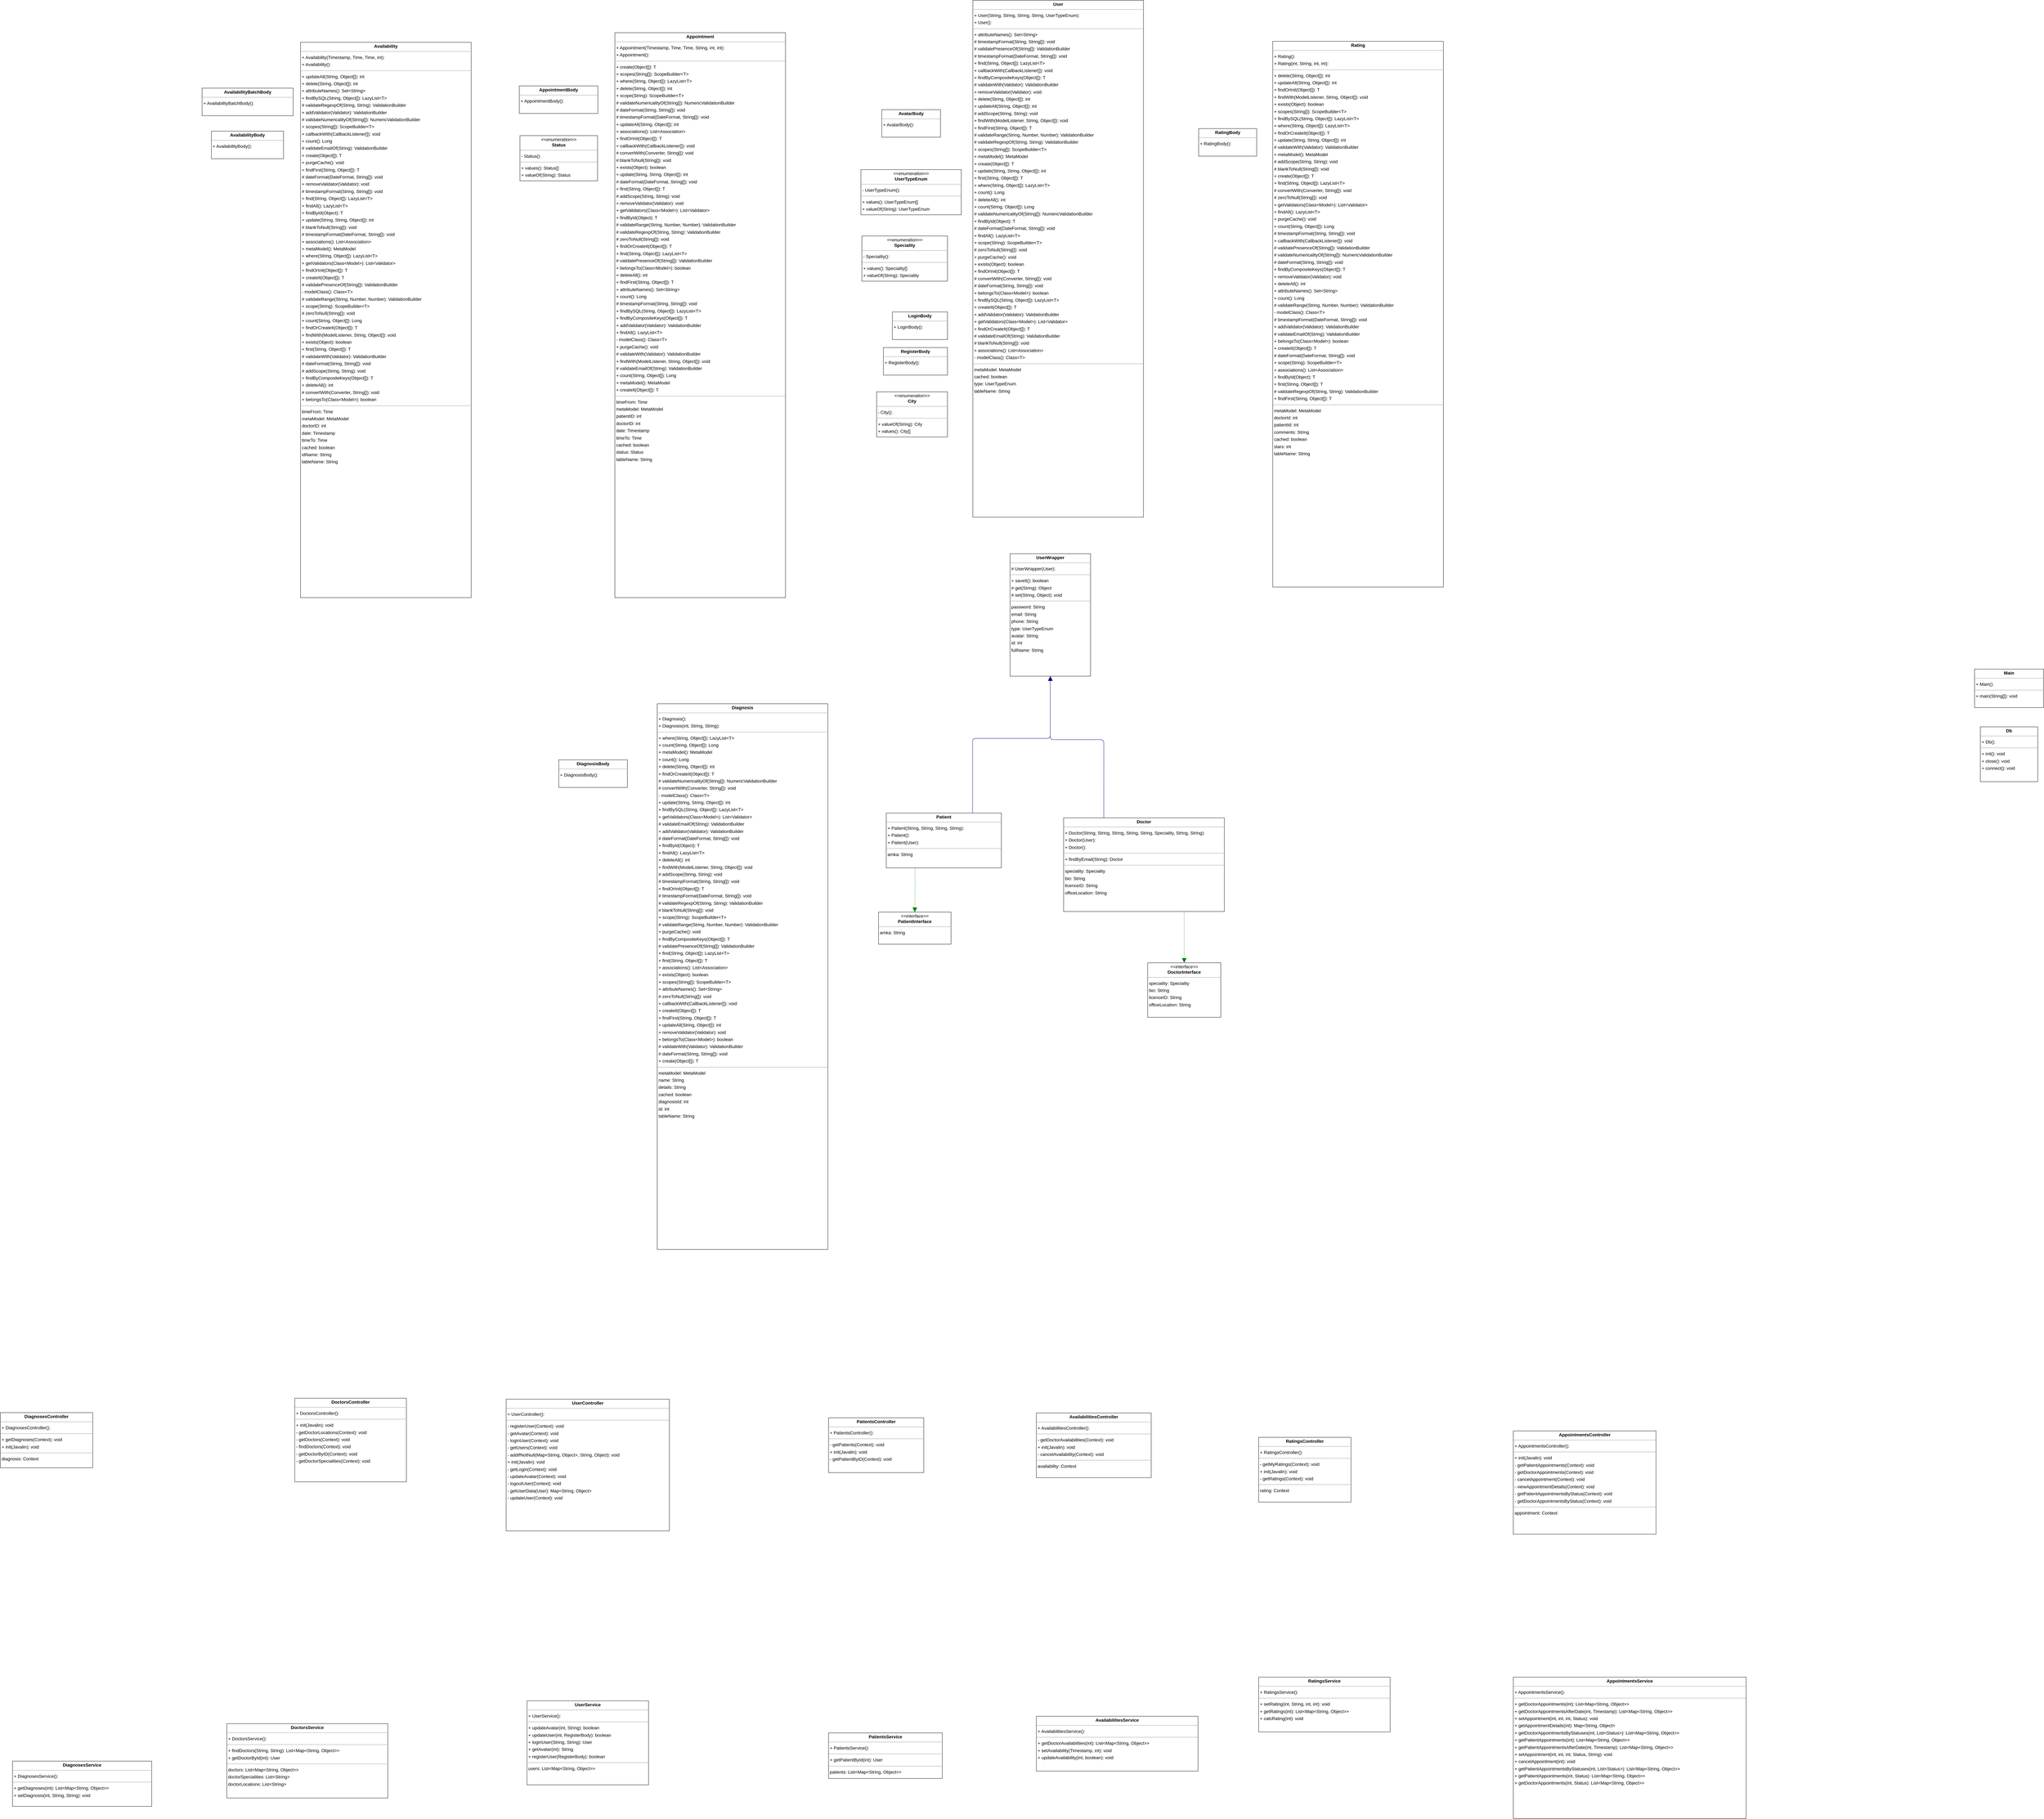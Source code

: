 <mxGraphModel dx="0" dy="0" grid="1" gridSize="10" guides="1" tooltips="1" connect="1" arrows="1" fold="1" page="0" pageScale="1" background="none" math="0" shadow="0">
  <root>
    <mxCell id="0" />
    <mxCell id="1" parent="0" />
    <mxCell id="node7" parent="1" vertex="1" value="&lt;p style=&quot;margin:0px;margin-top:4px;text-align:center;&quot;&gt;&lt;b&gt;Appointment&lt;/b&gt;&lt;/p&gt;&lt;hr size=&quot;1&quot;/&gt;&lt;p style=&quot;margin:0 0 0 4px;line-height:1.6;&quot;&gt;+ Appointment(Timestamp, Time, Time, String, int, int): &lt;br/&gt;+ Appointment(): &lt;/p&gt;&lt;hr size=&quot;1&quot;/&gt;&lt;p style=&quot;margin:0 0 0 4px;line-height:1.6;&quot;&gt;+ create(Object[]): T&lt;br/&gt;+ scopes(String[]): ScopeBuilder&amp;lt;T&amp;gt;&lt;br/&gt;+ where(String, Object[]): LazyList&amp;lt;T&amp;gt;&lt;br/&gt;+ delete(String, Object[]): int&lt;br/&gt;+ scope(String): ScopeBuilder&amp;lt;T&amp;gt;&lt;br/&gt;# validateNumericalityOf(String[]): NumericValidationBuilder&lt;br/&gt;# dateFormat(String, String[]): void&lt;br/&gt;# timestampFormat(DateFormat, String[]): void&lt;br/&gt;+ updateAll(String, Object[]): int&lt;br/&gt;+ associations(): List&amp;lt;Association&amp;gt;&lt;br/&gt;+ findOrInit(Object[]): T&lt;br/&gt;+ callbackWith(CallbackListener[]): void&lt;br/&gt;# convertWith(Converter, String[]): void&lt;br/&gt;# blankToNull(String[]): void&lt;br/&gt;+ exists(Object): boolean&lt;br/&gt;+ update(String, String, Object[]): int&lt;br/&gt;# dateFormat(DateFormat, String[]): void&lt;br/&gt;+ first(String, Object[]): T&lt;br/&gt;# addScope(String, String): void&lt;br/&gt;+ removeValidator(Validator): void&lt;br/&gt;+ getValidators(Class&amp;lt;Model&amp;gt;): List&amp;lt;Validator&amp;gt;&lt;br/&gt;+ findById(Object): T&lt;br/&gt;# validateRange(String, Number, Number): ValidationBuilder&lt;br/&gt;# validateRegexpOf(String, String): ValidationBuilder&lt;br/&gt;# zeroToNull(String[]): void&lt;br/&gt;+ findOrCreateIt(Object[]): T&lt;br/&gt;+ find(String, Object[]): LazyList&amp;lt;T&amp;gt;&lt;br/&gt;# validatePresenceOf(String[]): ValidationBuilder&lt;br/&gt;+ belongsTo(Class&amp;lt;Model&amp;gt;): boolean&lt;br/&gt;+ deleteAll(): int&lt;br/&gt;+ findFirst(String, Object[]): T&lt;br/&gt;+ attributeNames(): Set&amp;lt;String&amp;gt;&lt;br/&gt;+ count(): Long&lt;br/&gt;# timestampFormat(String, String[]): void&lt;br/&gt;+ findBySQL(String, Object[]): LazyList&amp;lt;T&amp;gt;&lt;br/&gt;+ findByCompositeKeys(Object[]): T&lt;br/&gt;+ addValidator(Validator): ValidationBuilder&lt;br/&gt;+ findAll(): LazyList&amp;lt;T&amp;gt;&lt;br/&gt;- modelClass(): Class&amp;lt;T&amp;gt;&lt;br/&gt;+ purgeCache(): void&lt;br/&gt;# validateWith(Validator): ValidationBuilder&lt;br/&gt;+ findWith(ModelListener, String, Object[]): void&lt;br/&gt;# validateEmailOf(String): ValidationBuilder&lt;br/&gt;+ count(String, Object[]): Long&lt;br/&gt;+ metaModel(): MetaModel&lt;br/&gt;+ createIt(Object[]): T&lt;/p&gt;&lt;hr size=&quot;1&quot;/&gt;&lt;p style=&quot;margin:0 0 0 4px;line-height:1.6;&quot;&gt; timeFrom: Time&lt;br/&gt; metaModel: MetaModel&lt;br/&gt; patientID: int&lt;br/&gt; doctorID: int&lt;br/&gt; date: Timestamp&lt;br/&gt; timeTo: Time&lt;br/&gt; cached: boolean&lt;br/&gt; status: Status&lt;br/&gt; tableName: String&lt;/p&gt;" style="verticalAlign=top;align=left;overflow=fill;fontSize=14;fontFamily=Helvetica;html=1;rounded=0;shadow=0;comic=0;labelBackgroundColor=none;strokeWidth=1;">
      <mxGeometry x="-1529" y="1264" width="532" height="1762" as="geometry" />
    </mxCell>
    <mxCell id="node5" parent="1" vertex="1" value="&lt;p style=&quot;margin:0px;margin-top:4px;text-align:center;&quot;&gt;&lt;b&gt;AppointmentBody&lt;/b&gt;&lt;/p&gt;&lt;hr size=&quot;1&quot;/&gt;&lt;p style=&quot;margin:0 0 0 4px;line-height:1.6;&quot;&gt;+ AppointmentBody(): &lt;/p&gt;" style="verticalAlign=top;align=left;overflow=fill;fontSize=14;fontFamily=Helvetica;html=1;rounded=0;shadow=0;comic=0;labelBackgroundColor=none;strokeWidth=1;">
      <mxGeometry x="-1827" y="1430" width="245" height="86" as="geometry" />
    </mxCell>
    <mxCell id="node15" parent="1" vertex="1" value="&lt;p style=&quot;margin:0px;margin-top:4px;text-align:center;&quot;&gt;&lt;b&gt;AppointmentsController&lt;/b&gt;&lt;/p&gt;&lt;hr size=&quot;1&quot;/&gt;&lt;p style=&quot;margin:0 0 0 4px;line-height:1.6;&quot;&gt;+ AppointmentsController(): &lt;/p&gt;&lt;hr size=&quot;1&quot;/&gt;&lt;p style=&quot;margin:0 0 0 4px;line-height:1.6;&quot;&gt;+ init(Javalin): void&lt;br/&gt;- getPatientAppointments(Context): void&lt;br/&gt;- getDoctorAppointments(Context): void&lt;br/&gt;- cancelAppointment(Context): void&lt;br/&gt;- viewAppointmentDetails(Context): void&lt;br/&gt;- getPatientAppointmentsByStatus(Context): void&lt;br/&gt;- getDoctorAppointmentsByStatus(Context): void&lt;/p&gt;&lt;hr size=&quot;1&quot;/&gt;&lt;p style=&quot;margin:0 0 0 4px;line-height:1.6;&quot;&gt; appointment: Context&lt;/p&gt;" style="verticalAlign=top;align=left;overflow=fill;fontSize=14;fontFamily=Helvetica;html=1;rounded=0;shadow=0;comic=0;labelBackgroundColor=none;strokeWidth=1;">
      <mxGeometry x="1272" y="5625" width="445" height="322" as="geometry" />
    </mxCell>
    <mxCell id="node3" parent="1" vertex="1" value="&lt;p style=&quot;margin:0px;margin-top:4px;text-align:center;&quot;&gt;&lt;b&gt;AppointmentsService&lt;/b&gt;&lt;/p&gt;&lt;hr size=&quot;1&quot;/&gt;&lt;p style=&quot;margin:0 0 0 4px;line-height:1.6;&quot;&gt;+ AppointmentsService(): &lt;/p&gt;&lt;hr size=&quot;1&quot;/&gt;&lt;p style=&quot;margin:0 0 0 4px;line-height:1.6;&quot;&gt;+ getDoctorAppointments(int): List&amp;lt;Map&amp;lt;String, Object&amp;gt;&amp;gt;&lt;br/&gt;+ getDoctorAppointmentsAfterDate(int, Timestamp): List&amp;lt;Map&amp;lt;String, Object&amp;gt;&amp;gt;&lt;br/&gt;+ setAppointment(int, int, int, Status): void&lt;br/&gt;+ getAppointmentDetails(int): Map&amp;lt;String, Object&amp;gt;&lt;br/&gt;+ getDoctorAppointmentsByStatuses(int, List&amp;lt;Status&amp;gt;): List&amp;lt;Map&amp;lt;String, Object&amp;gt;&amp;gt;&lt;br/&gt;+ getPatientAppointments(int): List&amp;lt;Map&amp;lt;String, Object&amp;gt;&amp;gt;&lt;br/&gt;+ getPatientAppointmentsAfterDate(int, Timestamp): List&amp;lt;Map&amp;lt;String, Object&amp;gt;&amp;gt;&lt;br/&gt;+ setAppointment(int, int, int, Status, String): void&lt;br/&gt;+ cancelAppointment(int): void&lt;br/&gt;+ getPatientAppointmentsByStatuses(int, List&amp;lt;Status&amp;gt;): List&amp;lt;Map&amp;lt;String, Object&amp;gt;&amp;gt;&lt;br/&gt;+ getPatientAppointments(int, Status): List&amp;lt;Map&amp;lt;String, Object&amp;gt;&amp;gt;&lt;br/&gt;+ getDoctorAppointments(int, Status): List&amp;lt;Map&amp;lt;String, Object&amp;gt;&amp;gt;&lt;/p&gt;" style="verticalAlign=top;align=left;overflow=fill;fontSize=14;fontFamily=Helvetica;html=1;rounded=0;shadow=0;comic=0;labelBackgroundColor=none;strokeWidth=1;">
      <mxGeometry x="1272" y="6393" width="726" height="441" as="geometry" />
    </mxCell>
    <mxCell id="node14" parent="1" vertex="1" value="&lt;p style=&quot;margin:0px;margin-top:4px;text-align:center;&quot;&gt;&lt;b&gt;AvailabilitiesController&lt;/b&gt;&lt;/p&gt;&lt;hr size=&quot;1&quot;/&gt;&lt;p style=&quot;margin:0 0 0 4px;line-height:1.6;&quot;&gt;+ AvailabilitiesController(): &lt;/p&gt;&lt;hr size=&quot;1&quot;/&gt;&lt;p style=&quot;margin:0 0 0 4px;line-height:1.6;&quot;&gt;- getDoctorAvailabilities(Context): void&lt;br/&gt;+ init(Javalin): void&lt;br/&gt;- cancelAvailability(Context): void&lt;/p&gt;&lt;hr size=&quot;1&quot;/&gt;&lt;p style=&quot;margin:0 0 0 4px;line-height:1.6;&quot;&gt; availability: Context&lt;/p&gt;" style="verticalAlign=top;align=left;overflow=fill;fontSize=14;fontFamily=Helvetica;html=1;rounded=0;shadow=0;comic=0;labelBackgroundColor=none;strokeWidth=1;">
      <mxGeometry x="-215" y="5569" width="358" height="202" as="geometry" />
    </mxCell>
    <mxCell id="node10" parent="1" vertex="1" value="&lt;p style=&quot;margin:0px;margin-top:4px;text-align:center;&quot;&gt;&lt;b&gt;AvailabilitiesService&lt;/b&gt;&lt;/p&gt;&lt;hr size=&quot;1&quot;/&gt;&lt;p style=&quot;margin:0 0 0 4px;line-height:1.6;&quot;&gt;+ AvailabilitiesService(): &lt;/p&gt;&lt;hr size=&quot;1&quot;/&gt;&lt;p style=&quot;margin:0 0 0 4px;line-height:1.6;&quot;&gt;+ getDoctorAvailabilities(int): List&amp;lt;Map&amp;lt;String, Object&amp;gt;&amp;gt;&lt;br/&gt;+ setAvailability(Timestamp, int): void&lt;br/&gt;+ updateAvailability(int, boolean): void&lt;/p&gt;" style="verticalAlign=top;align=left;overflow=fill;fontSize=14;fontFamily=Helvetica;html=1;rounded=0;shadow=0;comic=0;labelBackgroundColor=none;strokeWidth=1;">
      <mxGeometry x="-215" y="6515" width="504" height="171" as="geometry" />
    </mxCell>
    <mxCell id="node21" parent="1" vertex="1" value="&lt;p style=&quot;margin:0px;margin-top:4px;text-align:center;&quot;&gt;&lt;b&gt;Availability&lt;/b&gt;&lt;/p&gt;&lt;hr size=&quot;1&quot;/&gt;&lt;p style=&quot;margin:0 0 0 4px;line-height:1.6;&quot;&gt;+ Availability(Timestamp, Time, Time, int): &lt;br/&gt;+ Availability(): &lt;/p&gt;&lt;hr size=&quot;1&quot;/&gt;&lt;p style=&quot;margin:0 0 0 4px;line-height:1.6;&quot;&gt;+ updateAll(String, Object[]): int&lt;br/&gt;+ delete(String, Object[]): int&lt;br/&gt;+ attributeNames(): Set&amp;lt;String&amp;gt;&lt;br/&gt;+ findBySQL(String, Object[]): LazyList&amp;lt;T&amp;gt;&lt;br/&gt;# validateRegexpOf(String, String): ValidationBuilder&lt;br/&gt;+ addValidator(Validator): ValidationBuilder&lt;br/&gt;# validateNumericalityOf(String[]): NumericValidationBuilder&lt;br/&gt;+ scopes(String[]): ScopeBuilder&amp;lt;T&amp;gt;&lt;br/&gt;+ callbackWith(CallbackListener[]): void&lt;br/&gt;+ count(): Long&lt;br/&gt;# validateEmailOf(String): ValidationBuilder&lt;br/&gt;+ create(Object[]): T&lt;br/&gt;+ purgeCache(): void&lt;br/&gt;+ findFirst(String, Object[]): T&lt;br/&gt;# dateFormat(DateFormat, String[]): void&lt;br/&gt;+ removeValidator(Validator): void&lt;br/&gt;# timestampFormat(String, String[]): void&lt;br/&gt;+ find(String, Object[]): LazyList&amp;lt;T&amp;gt;&lt;br/&gt;+ findAll(): LazyList&amp;lt;T&amp;gt;&lt;br/&gt;+ findById(Object): T&lt;br/&gt;+ update(String, String, Object[]): int&lt;br/&gt;# blankToNull(String[]): void&lt;br/&gt;# timestampFormat(DateFormat, String[]): void&lt;br/&gt;+ associations(): List&amp;lt;Association&amp;gt;&lt;br/&gt;+ metaModel(): MetaModel&lt;br/&gt;+ where(String, Object[]): LazyList&amp;lt;T&amp;gt;&lt;br/&gt;+ getValidators(Class&amp;lt;Model&amp;gt;): List&amp;lt;Validator&amp;gt;&lt;br/&gt;+ findOrInit(Object[]): T&lt;br/&gt;+ createIt(Object[]): T&lt;br/&gt;# validatePresenceOf(String[]): ValidationBuilder&lt;br/&gt;- modelClass(): Class&amp;lt;T&amp;gt;&lt;br/&gt;# validateRange(String, Number, Number): ValidationBuilder&lt;br/&gt;+ scope(String): ScopeBuilder&amp;lt;T&amp;gt;&lt;br/&gt;# zeroToNull(String[]): void&lt;br/&gt;+ count(String, Object[]): Long&lt;br/&gt;+ findOrCreateIt(Object[]): T&lt;br/&gt;+ findWith(ModelListener, String, Object[]): void&lt;br/&gt;+ exists(Object): boolean&lt;br/&gt;+ first(String, Object[]): T&lt;br/&gt;# validateWith(Validator): ValidationBuilder&lt;br/&gt;# dateFormat(String, String[]): void&lt;br/&gt;# addScope(String, String): void&lt;br/&gt;+ findByCompositeKeys(Object[]): T&lt;br/&gt;+ deleteAll(): int&lt;br/&gt;# convertWith(Converter, String[]): void&lt;br/&gt;+ belongsTo(Class&amp;lt;Model&amp;gt;): boolean&lt;/p&gt;&lt;hr size=&quot;1&quot;/&gt;&lt;p style=&quot;margin:0 0 0 4px;line-height:1.6;&quot;&gt; timeFrom: Time&lt;br/&gt; metaModel: MetaModel&lt;br/&gt; doctorID: int&lt;br/&gt; date: Timestamp&lt;br/&gt; timeTo: Time&lt;br/&gt; cached: boolean&lt;br/&gt; idName: String&lt;br/&gt; tableName: String&lt;/p&gt;" style="verticalAlign=top;align=left;overflow=fill;fontSize=14;fontFamily=Helvetica;html=1;rounded=0;shadow=0;comic=0;labelBackgroundColor=none;strokeWidth=1;">
      <mxGeometry x="-2509" y="1294" width="532" height="1732" as="geometry" />
    </mxCell>
    <mxCell id="node27" parent="1" vertex="1" value="&lt;p style=&quot;margin:0px;margin-top:4px;text-align:center;&quot;&gt;&lt;b&gt;AvailabilityBatchBody&lt;/b&gt;&lt;/p&gt;&lt;hr size=&quot;1&quot;/&gt;&lt;p style=&quot;margin:0 0 0 4px;line-height:1.6;&quot;&gt;+ AvailabilityBatchBody(): &lt;/p&gt;" style="verticalAlign=top;align=left;overflow=fill;fontSize=14;fontFamily=Helvetica;html=1;rounded=0;shadow=0;comic=0;labelBackgroundColor=none;strokeWidth=1;">
      <mxGeometry x="-2816" y="1437" width="284" height="86" as="geometry" />
    </mxCell>
    <mxCell id="node35" parent="1" vertex="1" value="&lt;p style=&quot;margin:0px;margin-top:4px;text-align:center;&quot;&gt;&lt;b&gt;AvailabilityBody&lt;/b&gt;&lt;/p&gt;&lt;hr size=&quot;1&quot;/&gt;&lt;p style=&quot;margin:0 0 0 4px;line-height:1.6;&quot;&gt;+ AvailabilityBody(): &lt;/p&gt;" style="verticalAlign=top;align=left;overflow=fill;fontSize=14;fontFamily=Helvetica;html=1;rounded=0;shadow=0;comic=0;labelBackgroundColor=none;strokeWidth=1;">
      <mxGeometry x="-2787" y="1571" width="225" height="86" as="geometry" />
    </mxCell>
    <mxCell id="node13" parent="1" vertex="1" value="&lt;p style=&quot;margin:0px;margin-top:4px;text-align:center;&quot;&gt;&lt;b&gt;AvatarBody&lt;/b&gt;&lt;/p&gt;&lt;hr size=&quot;1&quot;/&gt;&lt;p style=&quot;margin:0 0 0 4px;line-height:1.6;&quot;&gt;+ AvatarBody(): &lt;/p&gt;" style="verticalAlign=top;align=left;overflow=fill;fontSize=14;fontFamily=Helvetica;html=1;rounded=0;shadow=0;comic=0;labelBackgroundColor=none;strokeWidth=1;">
      <mxGeometry x="-697" y="1504" width="183" height="86" as="geometry" />
    </mxCell>
    <mxCell id="node26" parent="1" vertex="1" value="&lt;p style=&quot;margin:0px;margin-top:4px;text-align:center;&quot;&gt;&lt;i&gt;&amp;lt;&amp;lt;enumeration&amp;gt;&amp;gt;&lt;/i&gt;&lt;br/&gt;&lt;b&gt;City&lt;/b&gt;&lt;/p&gt;&lt;hr size=&quot;1&quot;/&gt;&lt;p style=&quot;margin:0 0 0 4px;line-height:1.6;&quot;&gt;- City(): &lt;/p&gt;&lt;hr size=&quot;1&quot;/&gt;&lt;p style=&quot;margin:0 0 0 4px;line-height:1.6;&quot;&gt;+ valueOf(String): City&lt;br/&gt;+ values(): City[]&lt;/p&gt;" style="verticalAlign=top;align=left;overflow=fill;fontSize=14;fontFamily=Helvetica;html=1;rounded=0;shadow=0;comic=0;labelBackgroundColor=none;strokeWidth=1;">
      <mxGeometry x="-713" y="2384" width="221" height="141" as="geometry" />
    </mxCell>
    <mxCell id="node1" parent="1" vertex="1" value="&lt;p style=&quot;margin:0px;margin-top:4px;text-align:center;&quot;&gt;&lt;b&gt;Db&lt;/b&gt;&lt;/p&gt;&lt;hr size=&quot;1&quot;/&gt;&lt;p style=&quot;margin:0 0 0 4px;line-height:1.6;&quot;&gt;+ Db(): &lt;/p&gt;&lt;hr size=&quot;1&quot;/&gt;&lt;p style=&quot;margin:0 0 0 4px;line-height:1.6;&quot;&gt;+ init(): void&lt;br/&gt;+ close(): void&lt;br/&gt;+ connect(): void&lt;/p&gt;" style="verticalAlign=top;align=left;overflow=fill;fontSize=14;fontFamily=Helvetica;html=1;rounded=0;shadow=0;comic=0;labelBackgroundColor=none;strokeWidth=1;">
      <mxGeometry x="2728" y="3429" width="179" height="171" as="geometry" />
    </mxCell>
    <mxCell id="node29" parent="1" vertex="1" value="&lt;p style=&quot;margin:0px;margin-top:4px;text-align:center;&quot;&gt;&lt;b&gt;DiagnosesController&lt;/b&gt;&lt;/p&gt;&lt;hr size=&quot;1&quot;/&gt;&lt;p style=&quot;margin:0 0 0 4px;line-height:1.6;&quot;&gt;+ DiagnosesController(): &lt;/p&gt;&lt;hr size=&quot;1&quot;/&gt;&lt;p style=&quot;margin:0 0 0 4px;line-height:1.6;&quot;&gt;+ getDiagnoses(Context): void&lt;br/&gt;+ init(Javalin): void&lt;/p&gt;&lt;hr size=&quot;1&quot;/&gt;&lt;p style=&quot;margin:0 0 0 4px;line-height:1.6;&quot;&gt; diagnosis: Context&lt;/p&gt;" style="verticalAlign=top;align=left;overflow=fill;fontSize=14;fontFamily=Helvetica;html=1;rounded=0;shadow=0;comic=0;labelBackgroundColor=none;strokeWidth=1;">
      <mxGeometry x="-3445" y="5568" width="288" height="172" as="geometry" />
    </mxCell>
    <mxCell id="node24" parent="1" vertex="1" value="&lt;p style=&quot;margin:0px;margin-top:4px;text-align:center;&quot;&gt;&lt;b&gt;DiagnosesService&lt;/b&gt;&lt;/p&gt;&lt;hr size=&quot;1&quot;/&gt;&lt;p style=&quot;margin:0 0 0 4px;line-height:1.6;&quot;&gt;+ DiagnosesService(): &lt;/p&gt;&lt;hr size=&quot;1&quot;/&gt;&lt;p style=&quot;margin:0 0 0 4px;line-height:1.6;&quot;&gt;+ getDiagnoses(int): List&amp;lt;Map&amp;lt;String, Object&amp;gt;&amp;gt;&lt;br/&gt;+ setDiagnosis(int, String, String): void&lt;/p&gt;" style="verticalAlign=top;align=left;overflow=fill;fontSize=14;fontFamily=Helvetica;html=1;rounded=0;shadow=0;comic=0;labelBackgroundColor=none;strokeWidth=1;">
      <mxGeometry x="-3407" y="6655" width="434" height="141" as="geometry" />
    </mxCell>
    <mxCell id="node0" parent="1" vertex="1" value="&lt;p style=&quot;margin:0px;margin-top:4px;text-align:center;&quot;&gt;&lt;b&gt;Diagnosis&lt;/b&gt;&lt;/p&gt;&lt;hr size=&quot;1&quot;/&gt;&lt;p style=&quot;margin:0 0 0 4px;line-height:1.6;&quot;&gt;+ Diagnosis(): &lt;br/&gt;+ Diagnosis(int, String, String): &lt;/p&gt;&lt;hr size=&quot;1&quot;/&gt;&lt;p style=&quot;margin:0 0 0 4px;line-height:1.6;&quot;&gt;+ where(String, Object[]): LazyList&amp;lt;T&amp;gt;&lt;br/&gt;+ count(String, Object[]): Long&lt;br/&gt;+ metaModel(): MetaModel&lt;br/&gt;+ count(): Long&lt;br/&gt;+ delete(String, Object[]): int&lt;br/&gt;+ findOrCreateIt(Object[]): T&lt;br/&gt;# validateNumericalityOf(String[]): NumericValidationBuilder&lt;br/&gt;# convertWith(Converter, String[]): void&lt;br/&gt;- modelClass(): Class&amp;lt;T&amp;gt;&lt;br/&gt;+ update(String, String, Object[]): int&lt;br/&gt;+ findBySQL(String, Object[]): LazyList&amp;lt;T&amp;gt;&lt;br/&gt;+ getValidators(Class&amp;lt;Model&amp;gt;): List&amp;lt;Validator&amp;gt;&lt;br/&gt;# validateEmailOf(String): ValidationBuilder&lt;br/&gt;+ addValidator(Validator): ValidationBuilder&lt;br/&gt;# dateFormat(DateFormat, String[]): void&lt;br/&gt;+ findById(Object): T&lt;br/&gt;+ findAll(): LazyList&amp;lt;T&amp;gt;&lt;br/&gt;+ deleteAll(): int&lt;br/&gt;+ findWith(ModelListener, String, Object[]): void&lt;br/&gt;# addScope(String, String): void&lt;br/&gt;# timestampFormat(String, String[]): void&lt;br/&gt;+ findOrInit(Object[]): T&lt;br/&gt;# timestampFormat(DateFormat, String[]): void&lt;br/&gt;# validateRegexpOf(String, String): ValidationBuilder&lt;br/&gt;# blankToNull(String[]): void&lt;br/&gt;+ scope(String): ScopeBuilder&amp;lt;T&amp;gt;&lt;br/&gt;# validateRange(String, Number, Number): ValidationBuilder&lt;br/&gt;+ purgeCache(): void&lt;br/&gt;+ findByCompositeKeys(Object[]): T&lt;br/&gt;# validatePresenceOf(String[]): ValidationBuilder&lt;br/&gt;+ find(String, Object[]): LazyList&amp;lt;T&amp;gt;&lt;br/&gt;+ first(String, Object[]): T&lt;br/&gt;+ associations(): List&amp;lt;Association&amp;gt;&lt;br/&gt;+ exists(Object): boolean&lt;br/&gt;+ scopes(String[]): ScopeBuilder&amp;lt;T&amp;gt;&lt;br/&gt;+ attributeNames(): Set&amp;lt;String&amp;gt;&lt;br/&gt;# zeroToNull(String[]): void&lt;br/&gt;+ callbackWith(CallbackListener[]): void&lt;br/&gt;+ createIt(Object[]): T&lt;br/&gt;+ findFirst(String, Object[]): T&lt;br/&gt;+ updateAll(String, Object[]): int&lt;br/&gt;+ removeValidator(Validator): void&lt;br/&gt;+ belongsTo(Class&amp;lt;Model&amp;gt;): boolean&lt;br/&gt;# validateWith(Validator): ValidationBuilder&lt;br/&gt;# dateFormat(String, String[]): void&lt;br/&gt;+ create(Object[]): T&lt;/p&gt;&lt;hr size=&quot;1&quot;/&gt;&lt;p style=&quot;margin:0 0 0 4px;line-height:1.6;&quot;&gt; metaModel: MetaModel&lt;br/&gt; name: String&lt;br/&gt; details: String&lt;br/&gt; cached: boolean&lt;br/&gt; diagnosisId: int&lt;br/&gt; id: int&lt;br/&gt; tableName: String&lt;/p&gt;" style="verticalAlign=top;align=left;overflow=fill;fontSize=14;fontFamily=Helvetica;html=1;rounded=0;shadow=0;comic=0;labelBackgroundColor=none;strokeWidth=1;">
      <mxGeometry x="-1397" y="3357" width="532" height="1702" as="geometry" />
    </mxCell>
    <mxCell id="node12" parent="1" vertex="1" value="&lt;p style=&quot;margin:0px;margin-top:4px;text-align:center;&quot;&gt;&lt;b&gt;DiagnosisBody&lt;/b&gt;&lt;/p&gt;&lt;hr size=&quot;1&quot;/&gt;&lt;p style=&quot;margin:0 0 0 4px;line-height:1.6;&quot;&gt;+ DiagnosisBody(): &lt;/p&gt;" style="verticalAlign=top;align=left;overflow=fill;fontSize=14;fontFamily=Helvetica;html=1;rounded=0;shadow=0;comic=0;labelBackgroundColor=none;strokeWidth=1;">
      <mxGeometry x="-1704" y="3532" width="214" height="86" as="geometry" />
    </mxCell>
    <mxCell id="node8" parent="1" vertex="1" value="&lt;p style=&quot;margin:0px;margin-top:4px;text-align:center;&quot;&gt;&lt;b&gt;Doctor&lt;/b&gt;&lt;/p&gt;&lt;hr size=&quot;1&quot;/&gt;&lt;p style=&quot;margin:0 0 0 4px;line-height:1.6;&quot;&gt;+ Doctor(String, String, String, String, String, Speciality, String, String): &lt;br/&gt;+ Doctor(User): &lt;br/&gt;+ Doctor(): &lt;/p&gt;&lt;hr size=&quot;1&quot;/&gt;&lt;p style=&quot;margin:0 0 0 4px;line-height:1.6;&quot;&gt;+ findByEmail(String): Doctor&lt;/p&gt;&lt;hr size=&quot;1&quot;/&gt;&lt;p style=&quot;margin:0 0 0 4px;line-height:1.6;&quot;&gt; speciality: Speciality&lt;br/&gt; bio: String&lt;br/&gt; licenceID: String&lt;br/&gt; officeLocation: String&lt;/p&gt;" style="verticalAlign=top;align=left;overflow=fill;fontSize=14;fontFamily=Helvetica;html=1;rounded=0;shadow=0;comic=0;labelBackgroundColor=none;strokeWidth=1;">
      <mxGeometry x="-130" y="3713" width="501" height="292" as="geometry" />
    </mxCell>
    <mxCell id="node6" parent="1" vertex="1" value="&lt;p style=&quot;margin:0px;margin-top:4px;text-align:center;&quot;&gt;&lt;i&gt;&amp;lt;&amp;lt;interface&amp;gt;&amp;gt;&lt;/i&gt;&lt;br/&gt;&lt;b&gt;DoctorInterface&lt;/b&gt;&lt;/p&gt;&lt;hr size=&quot;1&quot;/&gt;&lt;p style=&quot;margin:0 0 0 4px;line-height:1.6;&quot;&gt; speciality: Speciality&lt;br/&gt; bio: String&lt;br/&gt; licenceID: String&lt;br/&gt; officeLocation: String&lt;/p&gt;" style="verticalAlign=top;align=left;overflow=fill;fontSize=14;fontFamily=Helvetica;html=1;rounded=0;shadow=0;comic=0;labelBackgroundColor=none;strokeWidth=1;">
      <mxGeometry x="132" y="4165" width="228" height="170" as="geometry" />
    </mxCell>
    <mxCell id="node37" parent="1" vertex="1" value="&lt;p style=&quot;margin:0px;margin-top:4px;text-align:center;&quot;&gt;&lt;b&gt;DoctorsController&lt;/b&gt;&lt;/p&gt;&lt;hr size=&quot;1&quot;/&gt;&lt;p style=&quot;margin:0 0 0 4px;line-height:1.6;&quot;&gt;+ DoctorsController(): &lt;/p&gt;&lt;hr size=&quot;1&quot;/&gt;&lt;p style=&quot;margin:0 0 0 4px;line-height:1.6;&quot;&gt;+ init(Javalin): void&lt;br/&gt;- getDoctorLocations(Context): void&lt;br/&gt;- getDoctors(Context): void&lt;br/&gt;- findDoctors(Context): void&lt;br/&gt;- getDoctorByID(Context): void&lt;br/&gt;- getDoctorSpecialities(Context): void&lt;/p&gt;" style="verticalAlign=top;align=left;overflow=fill;fontSize=14;fontFamily=Helvetica;html=1;rounded=0;shadow=0;comic=0;labelBackgroundColor=none;strokeWidth=1;">
      <mxGeometry x="-2527" y="5523" width="348" height="261" as="geometry" />
    </mxCell>
    <mxCell id="node32" parent="1" vertex="1" value="&lt;p style=&quot;margin:0px;margin-top:4px;text-align:center;&quot;&gt;&lt;b&gt;DoctorsService&lt;/b&gt;&lt;/p&gt;&lt;hr size=&quot;1&quot;/&gt;&lt;p style=&quot;margin:0 0 0 4px;line-height:1.6;&quot;&gt;+ DoctorsService(): &lt;/p&gt;&lt;hr size=&quot;1&quot;/&gt;&lt;p style=&quot;margin:0 0 0 4px;line-height:1.6;&quot;&gt;+ findDoctors(String, String): List&amp;lt;Map&amp;lt;String, Object&amp;gt;&amp;gt;&lt;br/&gt;+ getDoctorById(int): User&lt;/p&gt;&lt;hr size=&quot;1&quot;/&gt;&lt;p style=&quot;margin:0 0 0 4px;line-height:1.6;&quot;&gt; doctors: List&amp;lt;Map&amp;lt;String, Object&amp;gt;&amp;gt;&lt;br/&gt; doctorSpecialities: List&amp;lt;String&amp;gt;&lt;br/&gt; doctorLocations: List&amp;lt;String&amp;gt;&lt;/p&gt;" style="verticalAlign=top;align=left;overflow=fill;fontSize=14;fontFamily=Helvetica;html=1;rounded=0;shadow=0;comic=0;labelBackgroundColor=none;strokeWidth=1;">
      <mxGeometry x="-2739" y="6538" width="502" height="232" as="geometry" />
    </mxCell>
    <mxCell id="node25" parent="1" vertex="1" value="&lt;p style=&quot;margin:0px;margin-top:4px;text-align:center;&quot;&gt;&lt;b&gt;LoginBody&lt;/b&gt;&lt;/p&gt;&lt;hr size=&quot;1&quot;/&gt;&lt;p style=&quot;margin:0 0 0 4px;line-height:1.6;&quot;&gt;+ LoginBody(): &lt;/p&gt;" style="verticalAlign=top;align=left;overflow=fill;fontSize=14;fontFamily=Helvetica;html=1;rounded=0;shadow=0;comic=0;labelBackgroundColor=none;strokeWidth=1;">
      <mxGeometry x="-664" y="2135" width="172" height="86" as="geometry" />
    </mxCell>
    <mxCell id="node9" parent="1" vertex="1" value="&lt;p style=&quot;margin:0px;margin-top:4px;text-align:center;&quot;&gt;&lt;b&gt;Main&lt;/b&gt;&lt;/p&gt;&lt;hr size=&quot;1&quot;/&gt;&lt;p style=&quot;margin:0 0 0 4px;line-height:1.6;&quot;&gt;+ Main(): &lt;/p&gt;&lt;hr size=&quot;1&quot;/&gt;&lt;p style=&quot;margin:0 0 0 4px;line-height:1.6;&quot;&gt;+ main(String[]): void&lt;/p&gt;" style="verticalAlign=top;align=left;overflow=fill;fontSize=14;fontFamily=Helvetica;html=1;rounded=0;shadow=0;comic=0;labelBackgroundColor=none;strokeWidth=1;">
      <mxGeometry x="2710" y="3249" width="215" height="120" as="geometry" />
    </mxCell>
    <mxCell id="node18" parent="1" vertex="1" value="&lt;p style=&quot;margin:0px;margin-top:4px;text-align:center;&quot;&gt;&lt;b&gt;Patient&lt;/b&gt;&lt;/p&gt;&lt;hr size=&quot;1&quot;/&gt;&lt;p style=&quot;margin:0 0 0 4px;line-height:1.6;&quot;&gt;+ Patient(String, String, String, String): &lt;br/&gt;+ Patient(): &lt;br/&gt;+ Patient(User): &lt;/p&gt;&lt;hr size=&quot;1&quot;/&gt;&lt;p style=&quot;margin:0 0 0 4px;line-height:1.6;&quot;&gt; amka: String&lt;/p&gt;" style="verticalAlign=top;align=left;overflow=fill;fontSize=14;fontFamily=Helvetica;html=1;rounded=0;shadow=0;comic=0;labelBackgroundColor=none;strokeWidth=1;">
      <mxGeometry x="-683" y="3698" width="359" height="171" as="geometry" />
    </mxCell>
    <mxCell id="node30" parent="1" vertex="1" value="&lt;p style=&quot;margin:0px;margin-top:4px;text-align:center;&quot;&gt;&lt;i&gt;&amp;lt;&amp;lt;interface&amp;gt;&amp;gt;&lt;/i&gt;&lt;br/&gt;&lt;b&gt;PatientInterface&lt;/b&gt;&lt;/p&gt;&lt;hr size=&quot;1&quot;/&gt;&lt;p style=&quot;margin:0 0 0 4px;line-height:1.6;&quot;&gt; amka: String&lt;/p&gt;" style="verticalAlign=top;align=left;overflow=fill;fontSize=14;fontFamily=Helvetica;html=1;rounded=0;shadow=0;comic=0;labelBackgroundColor=none;strokeWidth=1;">
      <mxGeometry x="-707" y="4007" width="226" height="100" as="geometry" />
    </mxCell>
    <mxCell id="node4" parent="1" vertex="1" value="&lt;p style=&quot;margin:0px;margin-top:4px;text-align:center;&quot;&gt;&lt;b&gt;PatientsController&lt;/b&gt;&lt;/p&gt;&lt;hr size=&quot;1&quot;/&gt;&lt;p style=&quot;margin:0 0 0 4px;line-height:1.6;&quot;&gt;+ PatientsController(): &lt;/p&gt;&lt;hr size=&quot;1&quot;/&gt;&lt;p style=&quot;margin:0 0 0 4px;line-height:1.6;&quot;&gt;- getPatients(Context): void&lt;br/&gt;+ init(Javalin): void&lt;br/&gt;- getPatientByID(Context): void&lt;/p&gt;" style="verticalAlign=top;align=left;overflow=fill;fontSize=14;fontFamily=Helvetica;html=1;rounded=0;shadow=0;comic=0;labelBackgroundColor=none;strokeWidth=1;">
      <mxGeometry x="-863" y="5584" width="297" height="171" as="geometry" />
    </mxCell>
    <mxCell id="node20" parent="1" vertex="1" value="&lt;p style=&quot;margin:0px;margin-top:4px;text-align:center;&quot;&gt;&lt;b&gt;PatientsService&lt;/b&gt;&lt;/p&gt;&lt;hr size=&quot;1&quot;/&gt;&lt;p style=&quot;margin:0 0 0 4px;line-height:1.6;&quot;&gt;+ PatientsService(): &lt;/p&gt;&lt;hr size=&quot;1&quot;/&gt;&lt;p style=&quot;margin:0 0 0 4px;line-height:1.6;&quot;&gt;+ getPatientById(int): User&lt;/p&gt;&lt;hr size=&quot;1&quot;/&gt;&lt;p style=&quot;margin:0 0 0 4px;line-height:1.6;&quot;&gt; patients: List&amp;lt;Map&amp;lt;String, Object&amp;gt;&amp;gt;&lt;/p&gt;" style="verticalAlign=top;align=left;overflow=fill;fontSize=14;fontFamily=Helvetica;html=1;rounded=0;shadow=0;comic=0;labelBackgroundColor=none;strokeWidth=1;">
      <mxGeometry x="-863" y="6567" width="355" height="142" as="geometry" />
    </mxCell>
    <mxCell id="node34" parent="1" vertex="1" value="&lt;p style=&quot;margin:0px;margin-top:4px;text-align:center;&quot;&gt;&lt;b&gt;Rating&lt;/b&gt;&lt;/p&gt;&lt;hr size=&quot;1&quot;/&gt;&lt;p style=&quot;margin:0 0 0 4px;line-height:1.6;&quot;&gt;+ Rating(): &lt;br/&gt;+ Rating(int, String, int, int): &lt;/p&gt;&lt;hr size=&quot;1&quot;/&gt;&lt;p style=&quot;margin:0 0 0 4px;line-height:1.6;&quot;&gt;+ delete(String, Object[]): int&lt;br/&gt;+ updateAll(String, Object[]): int&lt;br/&gt;+ findOrInit(Object[]): T&lt;br/&gt;+ findWith(ModelListener, String, Object[]): void&lt;br/&gt;+ exists(Object): boolean&lt;br/&gt;+ scopes(String[]): ScopeBuilder&amp;lt;T&amp;gt;&lt;br/&gt;+ findBySQL(String, Object[]): LazyList&amp;lt;T&amp;gt;&lt;br/&gt;+ where(String, Object[]): LazyList&amp;lt;T&amp;gt;&lt;br/&gt;+ findOrCreateIt(Object[]): T&lt;br/&gt;+ update(String, String, Object[]): int&lt;br/&gt;# validateWith(Validator): ValidationBuilder&lt;br/&gt;+ metaModel(): MetaModel&lt;br/&gt;# addScope(String, String): void&lt;br/&gt;# blankToNull(String[]): void&lt;br/&gt;+ create(Object[]): T&lt;br/&gt;+ find(String, Object[]): LazyList&amp;lt;T&amp;gt;&lt;br/&gt;# convertWith(Converter, String[]): void&lt;br/&gt;# zeroToNull(String[]): void&lt;br/&gt;+ getValidators(Class&amp;lt;Model&amp;gt;): List&amp;lt;Validator&amp;gt;&lt;br/&gt;+ findAll(): LazyList&amp;lt;T&amp;gt;&lt;br/&gt;+ purgeCache(): void&lt;br/&gt;+ count(String, Object[]): Long&lt;br/&gt;# timestampFormat(String, String[]): void&lt;br/&gt;+ callbackWith(CallbackListener[]): void&lt;br/&gt;# validatePresenceOf(String[]): ValidationBuilder&lt;br/&gt;# validateNumericalityOf(String[]): NumericValidationBuilder&lt;br/&gt;# dateFormat(String, String[]): void&lt;br/&gt;+ findByCompositeKeys(Object[]): T&lt;br/&gt;+ removeValidator(Validator): void&lt;br/&gt;+ deleteAll(): int&lt;br/&gt;+ attributeNames(): Set&amp;lt;String&amp;gt;&lt;br/&gt;+ count(): Long&lt;br/&gt;# validateRange(String, Number, Number): ValidationBuilder&lt;br/&gt;- modelClass(): Class&amp;lt;T&amp;gt;&lt;br/&gt;# timestampFormat(DateFormat, String[]): void&lt;br/&gt;+ addValidator(Validator): ValidationBuilder&lt;br/&gt;# validateEmailOf(String): ValidationBuilder&lt;br/&gt;+ belongsTo(Class&amp;lt;Model&amp;gt;): boolean&lt;br/&gt;+ createIt(Object[]): T&lt;br/&gt;# dateFormat(DateFormat, String[]): void&lt;br/&gt;+ scope(String): ScopeBuilder&amp;lt;T&amp;gt;&lt;br/&gt;+ associations(): List&amp;lt;Association&amp;gt;&lt;br/&gt;+ findById(Object): T&lt;br/&gt;+ first(String, Object[]): T&lt;br/&gt;# validateRegexpOf(String, String): ValidationBuilder&lt;br/&gt;+ findFirst(String, Object[]): T&lt;/p&gt;&lt;hr size=&quot;1&quot;/&gt;&lt;p style=&quot;margin:0 0 0 4px;line-height:1.6;&quot;&gt; metaModel: MetaModel&lt;br/&gt; doctorId: int&lt;br/&gt; patientId: int&lt;br/&gt; comments: String&lt;br/&gt; cached: boolean&lt;br/&gt; stars: int&lt;br/&gt; tableName: String&lt;/p&gt;" style="verticalAlign=top;align=left;overflow=fill;fontSize=14;fontFamily=Helvetica;html=1;rounded=0;shadow=0;comic=0;labelBackgroundColor=none;strokeWidth=1;">
      <mxGeometry x="522" y="1291" width="532" height="1702" as="geometry" />
    </mxCell>
    <mxCell id="node28" parent="1" vertex="1" value="&lt;p style=&quot;margin:0px;margin-top:4px;text-align:center;&quot;&gt;&lt;b&gt;RatingBody&lt;/b&gt;&lt;/p&gt;&lt;hr size=&quot;1&quot;/&gt;&lt;p style=&quot;margin:0 0 0 4px;line-height:1.6;&quot;&gt;+ RatingBody(): &lt;/p&gt;" style="verticalAlign=top;align=left;overflow=fill;fontSize=14;fontFamily=Helvetica;html=1;rounded=0;shadow=0;comic=0;labelBackgroundColor=none;strokeWidth=1;">
      <mxGeometry x="291" y="1563" width="181" height="86" as="geometry" />
    </mxCell>
    <mxCell id="node36" parent="1" vertex="1" value="&lt;p style=&quot;margin:0px;margin-top:4px;text-align:center;&quot;&gt;&lt;b&gt;RatingsController&lt;/b&gt;&lt;/p&gt;&lt;hr size=&quot;1&quot;/&gt;&lt;p style=&quot;margin:0 0 0 4px;line-height:1.6;&quot;&gt;+ RatingsController(): &lt;/p&gt;&lt;hr size=&quot;1&quot;/&gt;&lt;p style=&quot;margin:0 0 0 4px;line-height:1.6;&quot;&gt;- getMyRatings(Context): void&lt;br/&gt;+ init(Javalin): void&lt;br/&gt;- getRatings(Context): void&lt;/p&gt;&lt;hr size=&quot;1&quot;/&gt;&lt;p style=&quot;margin:0 0 0 4px;line-height:1.6;&quot;&gt; rating: Context&lt;/p&gt;" style="verticalAlign=top;align=left;overflow=fill;fontSize=14;fontFamily=Helvetica;html=1;rounded=0;shadow=0;comic=0;labelBackgroundColor=none;strokeWidth=1;">
      <mxGeometry x="478" y="5645" width="288" height="202" as="geometry" />
    </mxCell>
    <mxCell id="node33" parent="1" vertex="1" value="&lt;p style=&quot;margin:0px;margin-top:4px;text-align:center;&quot;&gt;&lt;b&gt;RatingsService&lt;/b&gt;&lt;/p&gt;&lt;hr size=&quot;1&quot;/&gt;&lt;p style=&quot;margin:0 0 0 4px;line-height:1.6;&quot;&gt;+ RatingsService(): &lt;/p&gt;&lt;hr size=&quot;1&quot;/&gt;&lt;p style=&quot;margin:0 0 0 4px;line-height:1.6;&quot;&gt;+ setRating(int, String, int, int): void&lt;br/&gt;+ getRatings(int): List&amp;lt;Map&amp;lt;String, Object&amp;gt;&amp;gt;&lt;br/&gt;+ calcRating(int): void&lt;/p&gt;" style="verticalAlign=top;align=left;overflow=fill;fontSize=14;fontFamily=Helvetica;html=1;rounded=0;shadow=0;comic=0;labelBackgroundColor=none;strokeWidth=1;">
      <mxGeometry x="478" y="6393" width="410" height="171" as="geometry" />
    </mxCell>
    <mxCell id="node11" parent="1" vertex="1" value="&lt;p style=&quot;margin:0px;margin-top:4px;text-align:center;&quot;&gt;&lt;b&gt;RegisterBody&lt;/b&gt;&lt;/p&gt;&lt;hr size=&quot;1&quot;/&gt;&lt;p style=&quot;margin:0 0 0 4px;line-height:1.6;&quot;&gt;+ RegisterBody(): &lt;/p&gt;" style="verticalAlign=top;align=left;overflow=fill;fontSize=14;fontFamily=Helvetica;html=1;rounded=0;shadow=0;comic=0;labelBackgroundColor=none;strokeWidth=1;">
      <mxGeometry x="-692" y="2246" width="200" height="86" as="geometry" />
    </mxCell>
    <mxCell id="node19" parent="1" vertex="1" value="&lt;p style=&quot;margin:0px;margin-top:4px;text-align:center;&quot;&gt;&lt;i&gt;&amp;lt;&amp;lt;enumeration&amp;gt;&amp;gt;&lt;/i&gt;&lt;br/&gt;&lt;b&gt;Speciality&lt;/b&gt;&lt;/p&gt;&lt;hr size=&quot;1&quot;/&gt;&lt;p style=&quot;margin:0 0 0 4px;line-height:1.6;&quot;&gt;- Speciality(): &lt;/p&gt;&lt;hr size=&quot;1&quot;/&gt;&lt;p style=&quot;margin:0 0 0 4px;line-height:1.6;&quot;&gt;+ values(): Speciality[]&lt;br/&gt;+ valueOf(String): Speciality&lt;/p&gt;" style="verticalAlign=top;align=left;overflow=fill;fontSize=14;fontFamily=Helvetica;html=1;rounded=0;shadow=0;comic=0;labelBackgroundColor=none;strokeWidth=1;">
      <mxGeometry x="-759" y="1898" width="267" height="141" as="geometry" />
    </mxCell>
    <mxCell id="node17" parent="1" vertex="1" value="&lt;p style=&quot;margin:0px;margin-top:4px;text-align:center;&quot;&gt;&lt;i&gt;&amp;lt;&amp;lt;enumeration&amp;gt;&amp;gt;&lt;/i&gt;&lt;br/&gt;&lt;b&gt;Status&lt;/b&gt;&lt;/p&gt;&lt;hr size=&quot;1&quot;/&gt;&lt;p style=&quot;margin:0 0 0 4px;line-height:1.6;&quot;&gt;- Status(): &lt;/p&gt;&lt;hr size=&quot;1&quot;/&gt;&lt;p style=&quot;margin:0 0 0 4px;line-height:1.6;&quot;&gt;+ values(): Status[]&lt;br/&gt;+ valueOf(String): Status&lt;/p&gt;" style="verticalAlign=top;align=left;overflow=fill;fontSize=14;fontFamily=Helvetica;html=1;rounded=0;shadow=0;comic=0;labelBackgroundColor=none;strokeWidth=1;">
      <mxGeometry x="-1825" y="1585" width="242" height="141" as="geometry" />
    </mxCell>
    <mxCell id="node23" parent="1" vertex="1" value="&lt;p style=&quot;margin:0px;margin-top:4px;text-align:center;&quot;&gt;&lt;b&gt;User&lt;/b&gt;&lt;/p&gt;&lt;hr size=&quot;1&quot;/&gt;&lt;p style=&quot;margin:0 0 0 4px;line-height:1.6;&quot;&gt;+ User(String, String, String, String, UserTypeEnum): &lt;br/&gt;+ User(): &lt;/p&gt;&lt;hr size=&quot;1&quot;/&gt;&lt;p style=&quot;margin:0 0 0 4px;line-height:1.6;&quot;&gt;+ attributeNames(): Set&amp;lt;String&amp;gt;&lt;br/&gt;# timestampFormat(String, String[]): void&lt;br/&gt;# validatePresenceOf(String[]): ValidationBuilder&lt;br/&gt;# timestampFormat(DateFormat, String[]): void&lt;br/&gt;+ find(String, Object[]): LazyList&amp;lt;T&amp;gt;&lt;br/&gt;+ callbackWith(CallbackListener[]): void&lt;br/&gt;+ findByCompositeKeys(Object[]): T&lt;br/&gt;# validateWith(Validator): ValidationBuilder&lt;br/&gt;+ removeValidator(Validator): void&lt;br/&gt;+ delete(String, Object[]): int&lt;br/&gt;+ updateAll(String, Object[]): int&lt;br/&gt;# addScope(String, String): void&lt;br/&gt;+ findWith(ModelListener, String, Object[]): void&lt;br/&gt;+ findFirst(String, Object[]): T&lt;br/&gt;# validateRange(String, Number, Number): ValidationBuilder&lt;br/&gt;# validateRegexpOf(String, String): ValidationBuilder&lt;br/&gt;+ scopes(String[]): ScopeBuilder&amp;lt;T&amp;gt;&lt;br/&gt;+ metaModel(): MetaModel&lt;br/&gt;+ create(Object[]): T&lt;br/&gt;+ update(String, String, Object[]): int&lt;br/&gt;+ first(String, Object[]): T&lt;br/&gt;+ where(String, Object[]): LazyList&amp;lt;T&amp;gt;&lt;br/&gt;+ count(): Long&lt;br/&gt;+ deleteAll(): int&lt;br/&gt;+ count(String, Object[]): Long&lt;br/&gt;# validateNumericalityOf(String[]): NumericValidationBuilder&lt;br/&gt;+ findById(Object): T&lt;br/&gt;# dateFormat(DateFormat, String[]): void&lt;br/&gt;+ findAll(): LazyList&amp;lt;T&amp;gt;&lt;br/&gt;+ scope(String): ScopeBuilder&amp;lt;T&amp;gt;&lt;br/&gt;# zeroToNull(String[]): void&lt;br/&gt;+ purgeCache(): void&lt;br/&gt;+ exists(Object): boolean&lt;br/&gt;+ findOrInit(Object[]): T&lt;br/&gt;# convertWith(Converter, String[]): void&lt;br/&gt;# dateFormat(String, String[]): void&lt;br/&gt;+ belongsTo(Class&amp;lt;Model&amp;gt;): boolean&lt;br/&gt;+ findBySQL(String, Object[]): LazyList&amp;lt;T&amp;gt;&lt;br/&gt;+ createIt(Object[]): T&lt;br/&gt;+ addValidator(Validator): ValidationBuilder&lt;br/&gt;+ getValidators(Class&amp;lt;Model&amp;gt;): List&amp;lt;Validator&amp;gt;&lt;br/&gt;+ findOrCreateIt(Object[]): T&lt;br/&gt;# validateEmailOf(String): ValidationBuilder&lt;br/&gt;# blankToNull(String[]): void&lt;br/&gt;+ associations(): List&amp;lt;Association&amp;gt;&lt;br/&gt;- modelClass(): Class&amp;lt;T&amp;gt;&lt;/p&gt;&lt;hr size=&quot;1&quot;/&gt;&lt;p style=&quot;margin:0 0 0 4px;line-height:1.6;&quot;&gt; metaModel: MetaModel&lt;br/&gt; cached: boolean&lt;br/&gt; type: UserTypeEnum&lt;br/&gt; tableName: String&lt;/p&gt;" style="verticalAlign=top;align=left;overflow=fill;fontSize=14;fontFamily=Helvetica;html=1;rounded=0;shadow=0;comic=0;labelBackgroundColor=none;strokeWidth=1;">
      <mxGeometry x="-413" y="1163" width="532" height="1612" as="geometry" />
    </mxCell>
    <mxCell id="node16" parent="1" vertex="1" value="&lt;p style=&quot;margin:0px;margin-top:4px;text-align:center;&quot;&gt;&lt;b&gt;UserController&lt;/b&gt;&lt;/p&gt;&lt;hr size=&quot;1&quot;/&gt;&lt;p style=&quot;margin:0 0 0 4px;line-height:1.6;&quot;&gt;+ UserController(): &lt;/p&gt;&lt;hr size=&quot;1&quot;/&gt;&lt;p style=&quot;margin:0 0 0 4px;line-height:1.6;&quot;&gt;- registerUser(Context): void&lt;br/&gt;- getAvatar(Context): void&lt;br/&gt;- loginUser(Context): void&lt;br/&gt;- getUsers(Context): void&lt;br/&gt;- addIfNotNull(Map&amp;lt;String, Object&amp;gt;, String, Object): void&lt;br/&gt;+ init(Javalin): void&lt;br/&gt;- getLogin(Context): void&lt;br/&gt;- updateAvatar(Context): void&lt;br/&gt;- logoutUser(Context): void&lt;br/&gt;- getUserData(User): Map&amp;lt;String, Object&amp;gt;&lt;br/&gt;- updateUser(Context): void&lt;/p&gt;" style="verticalAlign=top;align=left;overflow=fill;fontSize=14;fontFamily=Helvetica;html=1;rounded=0;shadow=0;comic=0;labelBackgroundColor=none;strokeWidth=1;">
      <mxGeometry x="-1868" y="5526" width="509" height="411" as="geometry" />
    </mxCell>
    <mxCell id="node22" parent="1" vertex="1" value="&lt;p style=&quot;margin:0px;margin-top:4px;text-align:center;&quot;&gt;&lt;b&gt;UserService&lt;/b&gt;&lt;/p&gt;&lt;hr size=&quot;1&quot;/&gt;&lt;p style=&quot;margin:0 0 0 4px;line-height:1.6;&quot;&gt;+ UserService(): &lt;/p&gt;&lt;hr size=&quot;1&quot;/&gt;&lt;p style=&quot;margin:0 0 0 4px;line-height:1.6;&quot;&gt;+ updateAvatar(int, String): boolean&lt;br/&gt;+ updateUser(int, RegisterBody): boolean&lt;br/&gt;+ loginUser(String, String): User&lt;br/&gt;+ getAvatar(int): String&lt;br/&gt;+ registerUser(RegisterBody): boolean&lt;/p&gt;&lt;hr size=&quot;1&quot;/&gt;&lt;p style=&quot;margin:0 0 0 4px;line-height:1.6;&quot;&gt; users: List&amp;lt;Map&amp;lt;String, Object&amp;gt;&amp;gt;&lt;/p&gt;" style="verticalAlign=top;align=left;overflow=fill;fontSize=14;fontFamily=Helvetica;html=1;rounded=0;shadow=0;comic=0;labelBackgroundColor=none;strokeWidth=1;">
      <mxGeometry x="-1803" y="6467" width="379" height="262" as="geometry" />
    </mxCell>
    <mxCell id="node31" parent="1" vertex="1" value="&lt;p style=&quot;margin:0px;margin-top:4px;text-align:center;&quot;&gt;&lt;i&gt;&amp;lt;&amp;lt;enumeration&amp;gt;&amp;gt;&lt;/i&gt;&lt;br/&gt;&lt;b&gt;UserTypeEnum&lt;/b&gt;&lt;/p&gt;&lt;hr size=&quot;1&quot;/&gt;&lt;p style=&quot;margin:0 0 0 4px;line-height:1.6;&quot;&gt;- UserTypeEnum(): &lt;/p&gt;&lt;hr size=&quot;1&quot;/&gt;&lt;p style=&quot;margin:0 0 0 4px;line-height:1.6;&quot;&gt;+ values(): UserTypeEnum[]&lt;br/&gt;+ valueOf(String): UserTypeEnum&lt;/p&gt;" style="verticalAlign=top;align=left;overflow=fill;fontSize=14;fontFamily=Helvetica;html=1;rounded=0;shadow=0;comic=0;labelBackgroundColor=none;strokeWidth=1;">
      <mxGeometry x="-762" y="1691" width="313" height="141" as="geometry" />
    </mxCell>
    <mxCell id="node2" parent="1" vertex="1" value="&lt;p style=&quot;margin:0px;margin-top:4px;text-align:center;&quot;&gt;&lt;b&gt;UserWrapper&lt;/b&gt;&lt;/p&gt;&lt;hr size=&quot;1&quot;/&gt;&lt;p style=&quot;margin:0 0 0 4px;line-height:1.6;&quot;&gt;# UserWrapper(User): &lt;/p&gt;&lt;hr size=&quot;1&quot;/&gt;&lt;p style=&quot;margin:0 0 0 4px;line-height:1.6;&quot;&gt;+ saveIt(): boolean&lt;br/&gt;# get(String): Object&lt;br/&gt;# set(String, Object): void&lt;/p&gt;&lt;hr size=&quot;1&quot;/&gt;&lt;p style=&quot;margin:0 0 0 4px;line-height:1.6;&quot;&gt; password: String&lt;br/&gt; email: String&lt;br/&gt; phone: String&lt;br/&gt; type: UserTypeEnum&lt;br/&gt; avatar: String&lt;br/&gt; id: int&lt;br/&gt; fullName: String&lt;/p&gt;" style="verticalAlign=top;align=left;overflow=fill;fontSize=14;fontFamily=Helvetica;html=1;rounded=0;shadow=0;comic=0;labelBackgroundColor=none;strokeWidth=1;">
      <mxGeometry x="-297" y="2889" width="251" height="382" as="geometry" />
    </mxCell>
    <mxCell id="edge3" edge="1" value="" parent="1" source="node8" target="node6" style="html=1;rounded=1;edgeStyle=orthogonalEdgeStyle;dashed=1;startArrow=none;endArrow=block;endSize=12;strokeColor=#008200;exitX=0.750;exitY=1.000;exitDx=0;exitDy=0;entryX=0.500;entryY=0.000;entryDx=0;entryDy=0;">
      <mxGeometry width="50" height="50" relative="1" as="geometry">
        <Array as="points" />
      </mxGeometry>
    </mxCell>
    <mxCell id="edge0" edge="1" value="" parent="1" source="node8" target="node2" style="html=1;rounded=1;edgeStyle=orthogonalEdgeStyle;dashed=0;startArrow=none;endArrow=block;endSize=12;strokeColor=#000082;exitX=0.250;exitY=0.000;exitDx=0;exitDy=0;entryX=0.500;entryY=1.000;entryDx=0;entryDy=0;">
      <mxGeometry width="50" height="50" relative="1" as="geometry">
        <Array as="points">
          <mxPoint x="-5" y="3469" />
          <mxPoint x="-171" y="3469" />
        </Array>
      </mxGeometry>
    </mxCell>
    <mxCell id="edge2" edge="1" value="" parent="1" source="node18" target="node30" style="html=1;rounded=1;edgeStyle=orthogonalEdgeStyle;dashed=1;startArrow=none;endArrow=block;endSize=12;strokeColor=#008200;exitX=0.250;exitY=1.000;exitDx=0;exitDy=0;entryX=0.500;entryY=0.000;entryDx=0;entryDy=0;">
      <mxGeometry width="50" height="50" relative="1" as="geometry">
        <Array as="points" />
      </mxGeometry>
    </mxCell>
    <mxCell id="edge1" edge="1" value="" parent="1" source="node18" target="node2" style="html=1;rounded=1;edgeStyle=orthogonalEdgeStyle;dashed=0;startArrow=none;endArrow=block;endSize=12;strokeColor=#000082;exitX=0.750;exitY=0.000;exitDx=0;exitDy=0;entryX=0.500;entryY=1.000;entryDx=0;entryDy=0;">
      <mxGeometry width="50" height="50" relative="1" as="geometry">
        <Array as="points">
          <mxPoint x="-414" y="3465" />
          <mxPoint x="-171" y="3465" />
        </Array>
      </mxGeometry>
    </mxCell>
  </root>
</mxGraphModel>